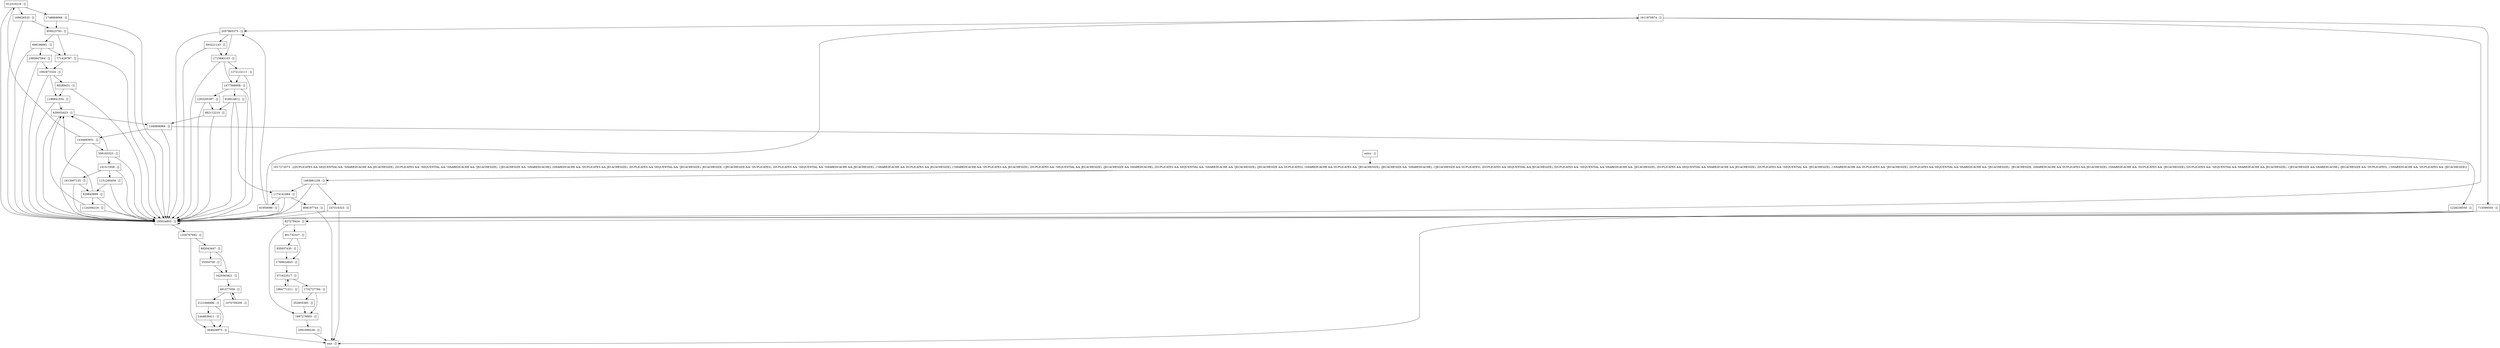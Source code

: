 digraph forceSplit {
node [shape=record];
912310216 [label="912310216 - []"];
1897276903 [label="1897276903 - []"];
935637430 [label="935637430 - []"];
1760624825 [label="1760624825 - []"];
1715693103 [label="1715693103 - []"];
1124306218 [label="1124306218 - []"];
698186061 [label="698186061 - []"];
671623517 [label="671623517 - []"];
771429787 [label="771429787 - []"];
169626533 [label="169626533 - []"];
1188841554 [label="1188841554 - []"];
80289431 [label="80289431 - []"];
2091099236 [label="2091099236 - []"];
715599555 [label="715599555 - []"];
1174141884 [label="1174141884 - []"];
1151260458 [label="1151260458 - []"];
918914812 [label="918914812 - []"];
1748868066 [label="1748868066 - []"];
959523793 [label="959523793 - []"];
482112210 [label="482112210 - []"];
808197743 [label="808197743 - []"];
entry [label="entry - []"];
exit [label="exit - []"];
25504749 [label="25504749 - []"];
1093947064 [label="1093947064 - []"];
2057865375 [label="2057865375 - []"];
1964771211 [label="1964771211 - []"];
1205767692 [label="1205767692 - []"];
61950088 [label="61950088 - []"];
1263205397 [label="1263205397 - []"];
827279424 [label="827279424 - []"];
1611970874 [label="1611970874 - []"];
564629975 [label="564629975 - []"];
829845999 [label="829845999 - []"];
1272122111 [label="1272122111 - []"];
1625563921 [label="1625563921 - []"];
1617272073 [label="1617272073 - [(DUPLICATES && SEQUENTIAL && !SHAREDCACHE && JECACHESIZE), (DUPLICATES && !SEQUENTIAL && !SHAREDCACHE && !JECACHESIZE), (!JECACHESIZE && !SHAREDCACHE), (SHAREDCACHE && !DUPLICATES && JECACHESIZE), (DUPLICATES && SEQUENTIAL && !JECACHESIZE), JECACHESIZE, (!JECACHESIZE && !DUPLICATES), (DUPLICATES && !SEQUENTIAL && !SHAREDCACHE && JECACHESIZE), (!SHAREDCACHE && DUPLICATES && JECACHESIZE), (!SHAREDCACHE && !DUPLICATES && JECACHESIZE), (DUPLICATES && !SEQUENTIAL && JECACHESIZE), (JECACHESIZE && SHAREDCACHE), (DUPLICATES && SEQUENTIAL && !SHAREDCACHE && !JECACHESIZE), (JECACHESIZE && DUPLICATES), (SHAREDCACHE && DUPLICATES && !JECACHESIZE), (JECACHESIZE && !SHAREDCACHE), (!JECACHESIZE && DUPLICATES), (DUPLICATES && SEQUENTIAL && JECACHESIZE), (DUPLICATES && !SEQUENTIAL && SHAREDCACHE && !JECACHESIZE), (DUPLICATES && SEQUENTIAL && SHAREDCACHE && JECACHESIZE), (DUPLICATES && !SEQUENTIAL && !JECACHESIZE), (!SHAREDCACHE && DUPLICATES && !JECACHESIZE), (DUPLICATES && SEQUENTIAL && SHAREDCACHE && !JECACHESIZE), !JECACHESIZE, (SHAREDCACHE && DUPLICATES && JECACHESIZE), (SHAREDCACHE && !DUPLICATES && !JECACHESIZE), (DUPLICATES && !SEQUENTIAL && SHAREDCACHE && JECACHESIZE), (!JECACHESIZE && SHAREDCACHE), (JECACHESIZE && !DUPLICATES), (!SHAREDCACHE && !DUPLICATES && !JECACHESIZE)]"];
882043447 [label="882043447 - []"];
901732327 [label="901732327 - []"];
2121066896 [label="2121066896 - []"];
1613007155 [label="1613007155 - []"];
1434683951 [label="1434683951 - []"];
1902873324 [label="1902873324 - []"];
1070709200 [label="1070709200 - []"];
352855385 [label="352855385 - []"];
481377059 [label="481377059 - []"];
1340806984 [label="1340806984 - []"];
1477568008 [label="1477568008 - []"];
1732727764 [label="1732727764 - []"];
1483881239 [label="1483881239 - []"];
247316323 [label="247316323 - []"];
1444839411 [label="1444839411 - []"];
1228238558 [label="1228238558 - []"];
141511958 [label="141511958 - []"];
556183323 [label="556183323 - []"];
593221143 [label="593221143 - []"];
629055423 [label="629055423 - []"];
195024803 [label="195024803 - []"];
entry;
exit;
912310216 -> 169626533;
912310216 -> 195024803;
912310216 -> 1748868066;
1897276903 -> 2091099236;
935637430 -> 1760624825;
1760624825 -> 671623517;
1715693103 -> 1477568008;
1715693103 -> 1272122111;
1715693103 -> 195024803;
1124306218 -> 629055423;
1124306218 -> 195024803;
698186061 -> 771429787;
698186061 -> 1093947064;
698186061 -> 195024803;
671623517 -> 1964771211;
671623517 -> 1732727764;
771429787 -> 1902873324;
771429787 -> 195024803;
169626533 -> 195024803;
169626533 -> 959523793;
1188841554 -> 629055423;
1188841554 -> 195024803;
80289431 -> 1188841554;
80289431 -> 195024803;
2091099236 -> exit;
715599555 -> exit;
715599555 -> 195024803;
1174141884 -> 61950088;
1174141884 -> 195024803;
1174141884 -> 808197743;
1151260458 -> 829845999;
1151260458 -> 195024803;
918914812 -> 482112210;
918914812 -> 1174141884;
918914812 -> 195024803;
1748868066 -> 195024803;
1748868066 -> 959523793;
959523793 -> 771429787;
959523793 -> 698186061;
959523793 -> 195024803;
482112210 -> 1340806984;
482112210 -> 195024803;
808197743 -> exit;
808197743 -> 195024803;
entry -> 1617272073;
25504749 -> 1625563921;
1093947064 -> 1902873324;
1093947064 -> 195024803;
2057865375 -> 1715693103;
2057865375 -> 593221143;
2057865375 -> 195024803;
1964771211 -> 671623517;
1205767692 -> 564629975;
1205767692 -> 882043447;
61950088 -> 1611970874;
61950088 -> 2057865375;
61950088 -> 195024803;
1263205397 -> 482112210;
1263205397 -> 195024803;
827279424 -> 1897276903;
827279424 -> 901732327;
1611970874 -> 2057865375;
1611970874 -> 715599555;
1611970874 -> 195024803;
564629975 -> exit;
829845999 -> 1124306218;
829845999 -> 629055423;
829845999 -> 195024803;
1272122111 -> 1477568008;
1272122111 -> 195024803;
1625563921 -> 481377059;
1617272073 -> 1483881239;
882043447 -> 25504749;
882043447 -> 1625563921;
901732327 -> 935637430;
901732327 -> 1760624825;
2121066896 -> 564629975;
2121066896 -> 1444839411;
1613007155 -> 829845999;
1613007155 -> 195024803;
1434683951 -> 912310216;
1434683951 -> 556183323;
1434683951 -> 195024803;
1902873324 -> 1188841554;
1902873324 -> 80289431;
1902873324 -> 195024803;
1070709200 -> 481377059;
352855385 -> 1897276903;
481377059 -> 1070709200;
481377059 -> 2121066896;
1340806984 -> 1434683951;
1340806984 -> 1228238558;
1340806984 -> 195024803;
1477568008 -> 1263205397;
1477568008 -> 195024803;
1477568008 -> 918914812;
1732727764 -> 1897276903;
1732727764 -> 352855385;
1483881239 -> 247316323;
1483881239 -> 1174141884;
1483881239 -> 195024803;
247316323 -> exit;
247316323 -> 195024803;
1444839411 -> 564629975;
1228238558 -> 827279424;
1228238558 -> 195024803;
141511958 -> 1613007155;
141511958 -> 1151260458;
141511958 -> 195024803;
556183323 -> 141511958;
556183323 -> 629055423;
556183323 -> 195024803;
593221143 -> 1715693103;
593221143 -> 195024803;
629055423 -> 1340806984;
629055423 -> 195024803;
195024803 -> 1205767692;
195024803 -> 195024803;
}
